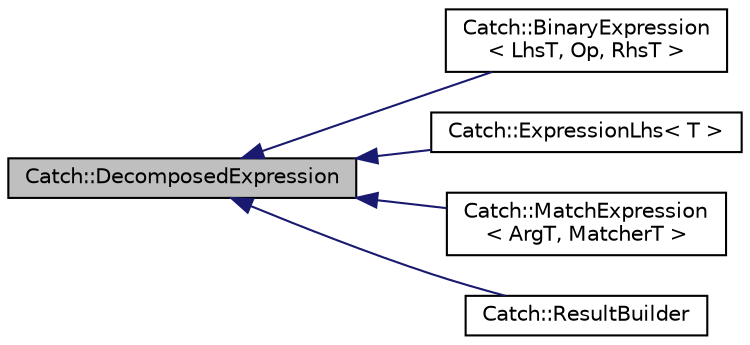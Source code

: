 digraph "Catch::DecomposedExpression"
{
 // LATEX_PDF_SIZE
  edge [fontname="Helvetica",fontsize="10",labelfontname="Helvetica",labelfontsize="10"];
  node [fontname="Helvetica",fontsize="10",shape=record];
  rankdir="LR";
  Node1 [label="Catch::DecomposedExpression",height=0.2,width=0.4,color="black", fillcolor="grey75", style="filled", fontcolor="black",tooltip=" "];
  Node1 -> Node2 [dir="back",color="midnightblue",fontsize="10",style="solid"];
  Node2 [label="Catch::BinaryExpression\l\< LhsT, Op, RhsT \>",height=0.2,width=0.4,color="black", fillcolor="white", style="filled",URL="$d3/de7/classCatch_1_1BinaryExpression.html",tooltip=" "];
  Node1 -> Node3 [dir="back",color="midnightblue",fontsize="10",style="solid"];
  Node3 [label="Catch::ExpressionLhs\< T \>",height=0.2,width=0.4,color="black", fillcolor="white", style="filled",URL="$d2/de6/classCatch_1_1ExpressionLhs.html",tooltip=" "];
  Node1 -> Node4 [dir="back",color="midnightblue",fontsize="10",style="solid"];
  Node4 [label="Catch::MatchExpression\l\< ArgT, MatcherT \>",height=0.2,width=0.4,color="black", fillcolor="white", style="filled",URL="$db/d5e/classCatch_1_1MatchExpression.html",tooltip=" "];
  Node1 -> Node5 [dir="back",color="midnightblue",fontsize="10",style="solid"];
  Node5 [label="Catch::ResultBuilder",height=0.2,width=0.4,color="black", fillcolor="white", style="filled",URL="$d7/dde/classCatch_1_1ResultBuilder.html",tooltip=" "];
}
